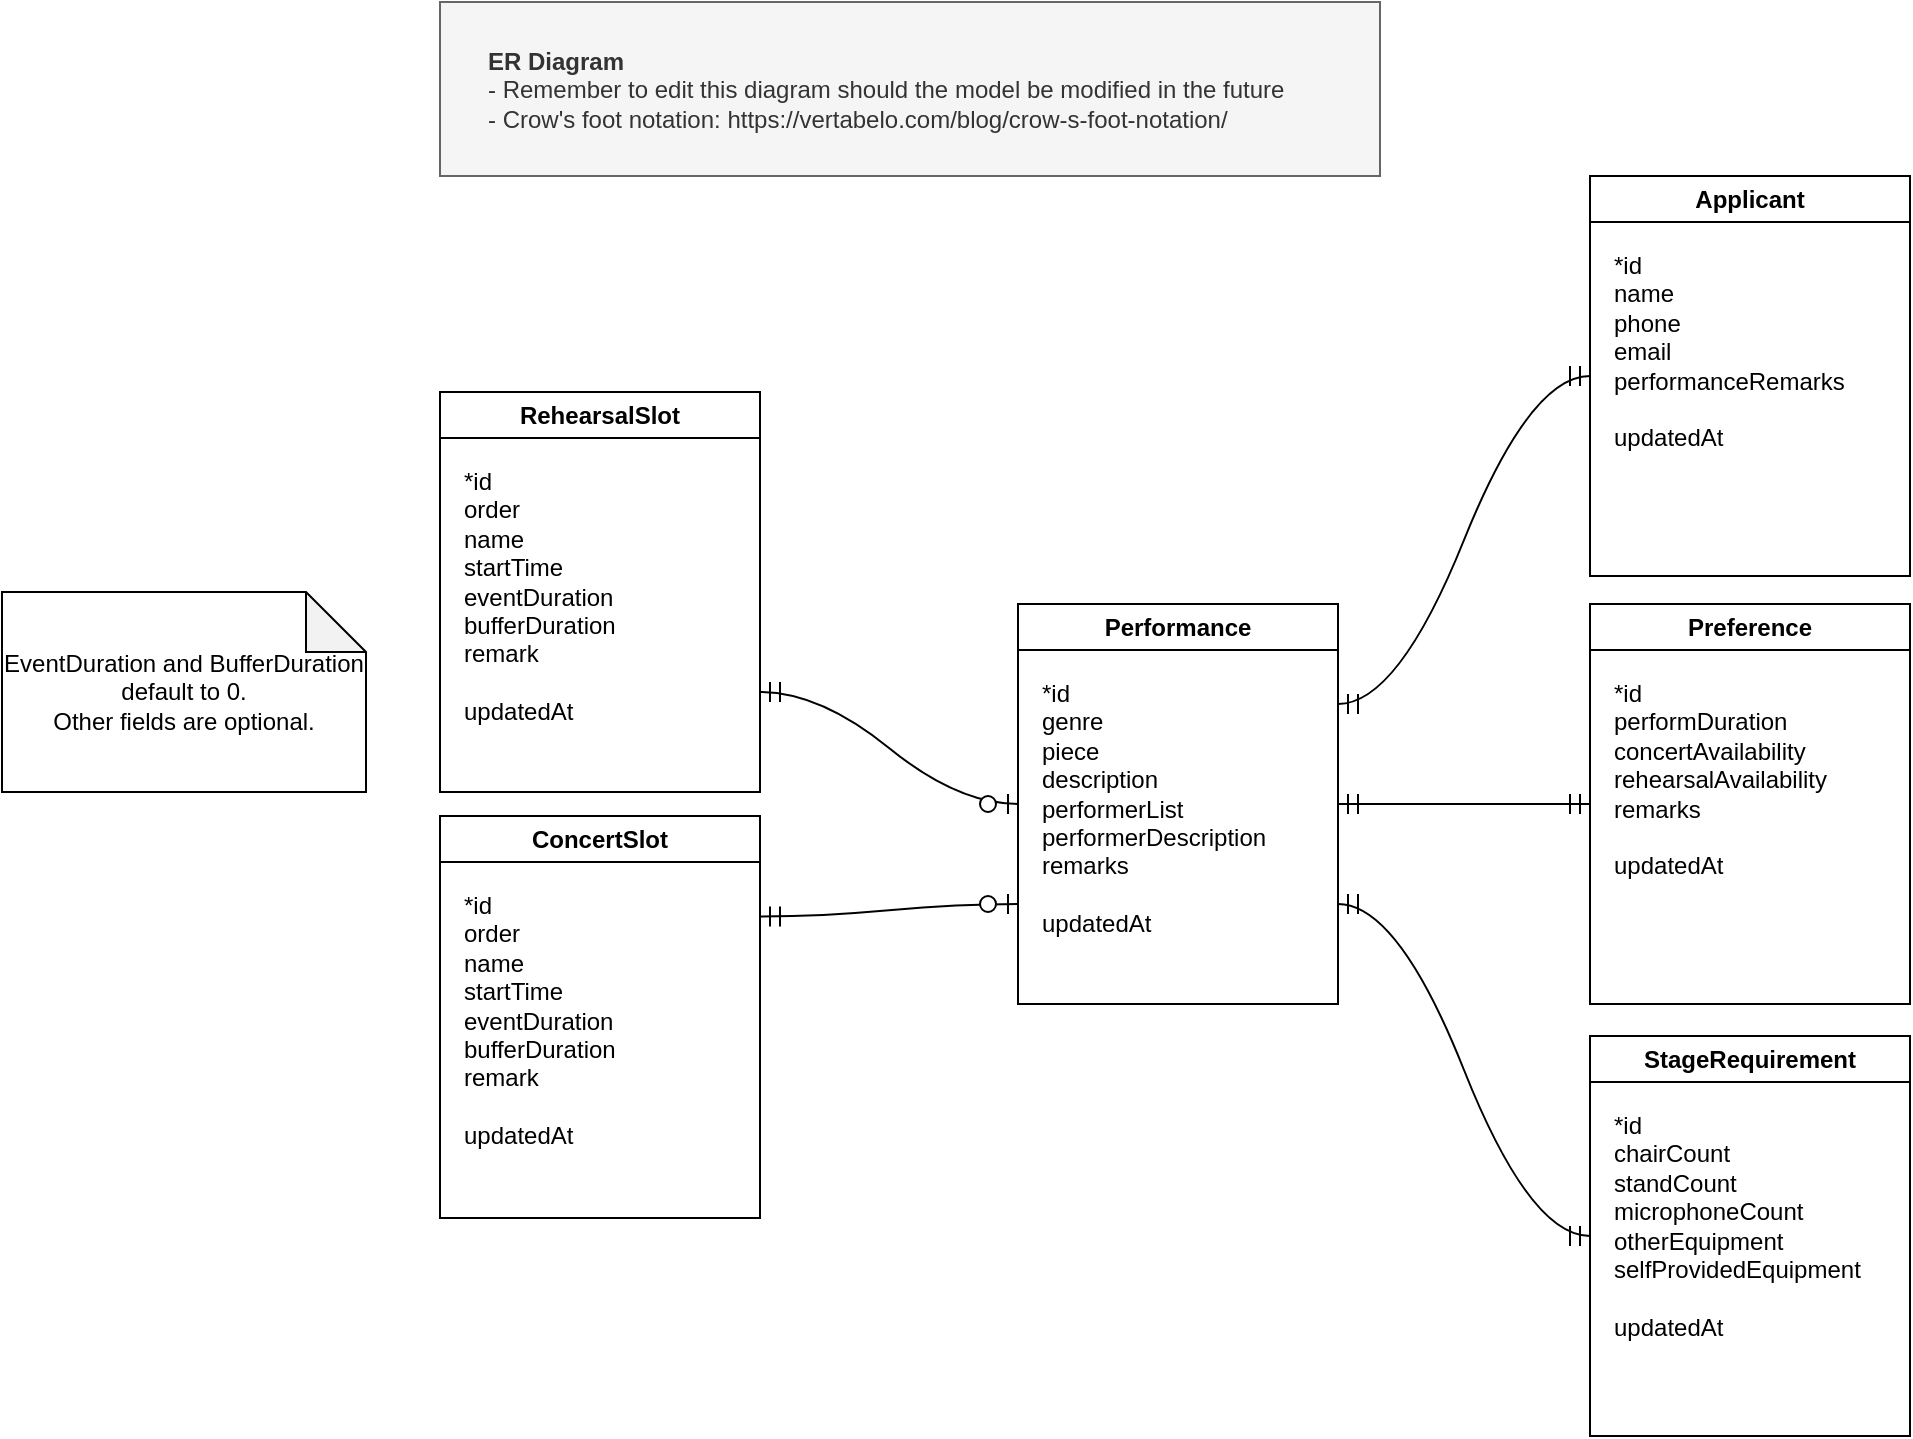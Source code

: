 <mxfile version="24.6.4" type="device" pages="3">
  <diagram name="entity-relation" id="jTwsFQjHSNGOv7V3bHkQ">
    <mxGraphModel dx="2076" dy="1064" grid="0" gridSize="10" guides="1" tooltips="1" connect="1" arrows="1" fold="1" page="0" pageScale="1" pageWidth="850" pageHeight="1100" math="0" shadow="0">
      <root>
        <mxCell id="0" />
        <mxCell id="1" parent="0" />
        <mxCell id="bzevvzoSuc9ApRX-USMG-5" value="Performance" style="swimlane;whiteSpace=wrap;html=1;" parent="1" vertex="1">
          <mxGeometry x="77" y="228" width="160" height="200" as="geometry" />
        </mxCell>
        <mxCell id="bzevvzoSuc9ApRX-USMG-6" value="&lt;div&gt;&lt;span style=&quot;background-color: initial;&quot;&gt;*id&lt;/span&gt;&lt;/div&gt;&lt;div&gt;&lt;span style=&quot;background-color: initial;&quot;&gt;genre&lt;/span&gt;&lt;br&gt;&lt;/div&gt;&lt;div&gt;piece&lt;/div&gt;&lt;div&gt;description&lt;/div&gt;&lt;div&gt;performerList&lt;/div&gt;&lt;div&gt;performerDescription&lt;/div&gt;&lt;div&gt;remarks&lt;/div&gt;&lt;div&gt;&lt;br&gt;&lt;/div&gt;&lt;div&gt;updatedAt&lt;br&gt;&lt;/div&gt;" style="text;html=1;align=left;verticalAlign=top;resizable=0;points=[];autosize=1;strokeColor=none;fillColor=none;fontSize=12;" parent="bzevvzoSuc9ApRX-USMG-5" vertex="1">
          <mxGeometry x="10" y="31" width="130" height="142" as="geometry" />
        </mxCell>
        <mxCell id="bzevvzoSuc9ApRX-USMG-10" value="Applicant" style="swimlane;whiteSpace=wrap;html=1;" parent="1" vertex="1">
          <mxGeometry x="363" y="14" width="160" height="200" as="geometry" />
        </mxCell>
        <mxCell id="bzevvzoSuc9ApRX-USMG-11" value="&lt;div&gt;*id&lt;/div&gt;&lt;div&gt;name&lt;/div&gt;&lt;div&gt;phone&lt;/div&gt;&lt;div&gt;email&lt;/div&gt;&lt;div&gt;performanceRemarks&lt;/div&gt;&lt;div&gt;&lt;br&gt;&lt;/div&gt;&lt;div&gt;updatedAt&lt;/div&gt;" style="text;html=1;align=left;verticalAlign=top;resizable=0;points=[];autosize=1;strokeColor=none;fillColor=none;fontSize=12;" parent="bzevvzoSuc9ApRX-USMG-10" vertex="1">
          <mxGeometry x="10" y="31" width="133" height="113" as="geometry" />
        </mxCell>
        <mxCell id="bzevvzoSuc9ApRX-USMG-14" value="Preference" style="swimlane;whiteSpace=wrap;html=1;" parent="1" vertex="1">
          <mxGeometry x="363" y="228" width="160" height="200" as="geometry" />
        </mxCell>
        <mxCell id="bzevvzoSuc9ApRX-USMG-15" value="&lt;div&gt;*id&lt;/div&gt;&lt;div&gt;performDuration&lt;/div&gt;&lt;div&gt;concertAvailability&lt;/div&gt;&lt;div&gt;rehearsalAvailability&lt;/div&gt;&lt;div&gt;remarks&lt;/div&gt;&lt;div&gt;&lt;br&gt;&lt;/div&gt;&lt;div&gt;updatedAt&lt;br&gt;&lt;/div&gt;" style="text;html=1;align=left;verticalAlign=top;resizable=0;points=[];autosize=1;strokeColor=none;fillColor=none;fontSize=12;" parent="bzevvzoSuc9ApRX-USMG-14" vertex="1">
          <mxGeometry x="10" y="31" width="125" height="113" as="geometry" />
        </mxCell>
        <mxCell id="bzevvzoSuc9ApRX-USMG-16" value="StageRequirement" style="swimlane;whiteSpace=wrap;html=1;" parent="1" vertex="1">
          <mxGeometry x="363" y="444" width="160" height="200" as="geometry" />
        </mxCell>
        <mxCell id="bzevvzoSuc9ApRX-USMG-17" value="&lt;div&gt;*id&lt;/div&gt;&lt;div&gt;chair&lt;span style=&quot;background-color: initial;&quot;&gt;Count&lt;/span&gt;&lt;/div&gt;&lt;div&gt;stand&lt;span style=&quot;background-color: initial;&quot;&gt;Count&lt;/span&gt;&lt;/div&gt;&lt;div&gt;microphoneCount&lt;/div&gt;&lt;div&gt;otherEquipment&lt;/div&gt;&lt;div&gt;selfProvidedEquipment&lt;/div&gt;&lt;div&gt;&lt;br&gt;&lt;/div&gt;&lt;div&gt;updatedAt&lt;br&gt;&lt;/div&gt;" style="text;html=1;align=left;verticalAlign=top;resizable=0;points=[];autosize=1;strokeColor=none;fillColor=none;fontSize=12;" parent="bzevvzoSuc9ApRX-USMG-16" vertex="1">
          <mxGeometry x="10" y="31" width="141" height="127" as="geometry" />
        </mxCell>
        <mxCell id="bzevvzoSuc9ApRX-USMG-22" value="ConcertSlot" style="swimlane;whiteSpace=wrap;html=1;" parent="1" vertex="1">
          <mxGeometry x="-212" y="334" width="160" height="201" as="geometry" />
        </mxCell>
        <mxCell id="bzevvzoSuc9ApRX-USMG-23" value="&lt;div&gt;*id&lt;/div&gt;&lt;div&gt;order&lt;br&gt;&lt;/div&gt;&lt;div&gt;name&lt;br&gt;&lt;/div&gt;&lt;div&gt;startTime&lt;/div&gt;&lt;div&gt;eventDuration&lt;/div&gt;&lt;div&gt;bufferDuration&lt;/div&gt;&lt;div&gt;remark&lt;/div&gt;&lt;div&gt;&lt;br&gt;&lt;/div&gt;&lt;div&gt;&lt;div&gt;updatedAt&lt;/div&gt;&lt;/div&gt;" style="text;html=1;align=left;verticalAlign=top;resizable=0;points=[];autosize=1;strokeColor=none;fillColor=none;fontSize=12;" parent="bzevvzoSuc9ApRX-USMG-22" vertex="1">
          <mxGeometry x="10" y="31" width="94" height="142" as="geometry" />
        </mxCell>
        <mxCell id="bzevvzoSuc9ApRX-USMG-24" value="RehearsalSlot" style="swimlane;whiteSpace=wrap;html=1;" parent="1" vertex="1">
          <mxGeometry x="-212" y="122" width="160" height="200" as="geometry" />
        </mxCell>
        <mxCell id="bzevvzoSuc9ApRX-USMG-25" value="&lt;div&gt;*id&lt;/div&gt;&lt;div&gt;order&lt;br&gt;&lt;/div&gt;&lt;div&gt;name&lt;br&gt;&lt;/div&gt;&lt;div&gt;startTime&lt;/div&gt;&lt;div&gt;eventDuration&lt;/div&gt;&lt;div&gt;bufferDuration&lt;/div&gt;&lt;div&gt;remark&lt;/div&gt;&lt;div&gt;&lt;br&gt;&lt;/div&gt;&lt;div&gt;updatedAt&lt;br&gt;&lt;/div&gt;" style="text;html=1;align=left;verticalAlign=top;resizable=0;points=[];autosize=1;strokeColor=none;fillColor=none;fontSize=12;" parent="bzevvzoSuc9ApRX-USMG-24" vertex="1">
          <mxGeometry x="10" y="31" width="94" height="142" as="geometry" />
        </mxCell>
        <mxCell id="WHdaE3q1WI7U0-ryn0Bs-1" value="&lt;span style=&quot;text-wrap: nowrap;&quot;&gt;&lt;b&gt;ER Diagram&lt;/b&gt;&lt;/span&gt;&lt;div style=&quot;text-wrap: nowrap;&quot;&gt;- Remember to edit this diagram should&amp;nbsp;the model be modified in the future&lt;div&gt;&lt;span style=&quot;background-color: initial;&quot;&gt;-&amp;nbsp;&lt;/span&gt;&lt;span style=&quot;background-color: initial;&quot;&gt;Crow&#39;s foot notation: https://vertabelo.com/blog/crow-s-foot-notation/&lt;/span&gt;&lt;br&gt;&lt;/div&gt;&lt;/div&gt;" style="rounded=0;whiteSpace=wrap;html=1;fillColor=#f5f5f5;fontColor=#333333;strokeColor=#666666;align=left;spacingLeft=0;spacingBottom=0;spacingTop=0;spacing=24;spacingRight=0;" parent="1" vertex="1">
          <mxGeometry x="-212" y="-73" width="470" height="87" as="geometry" />
        </mxCell>
        <mxCell id="WHdaE3q1WI7U0-ryn0Bs-5" value="" style="edgeStyle=entityRelationEdgeStyle;fontSize=12;html=1;endArrow=ERmandOne;startArrow=ERmandOne;rounded=0;startSize=8;endSize=8;curved=1;exitX=1;exitY=0.75;exitDx=0;exitDy=0;" parent="1" source="bzevvzoSuc9ApRX-USMG-5" target="bzevvzoSuc9ApRX-USMG-16" edge="1">
          <mxGeometry width="100" height="100" relative="1" as="geometry">
            <mxPoint x="238" y="385" as="sourcePoint" />
            <mxPoint x="362" y="175" as="targetPoint" />
          </mxGeometry>
        </mxCell>
        <mxCell id="WHdaE3q1WI7U0-ryn0Bs-6" value="" style="edgeStyle=entityRelationEdgeStyle;fontSize=12;html=1;endArrow=ERmandOne;startArrow=ERmandOne;rounded=0;startSize=8;endSize=8;curved=1;" parent="1" source="bzevvzoSuc9ApRX-USMG-5" target="bzevvzoSuc9ApRX-USMG-14" edge="1">
          <mxGeometry width="100" height="100" relative="1" as="geometry">
            <mxPoint x="262" y="275" as="sourcePoint" />
            <mxPoint x="362" y="175" as="targetPoint" />
          </mxGeometry>
        </mxCell>
        <mxCell id="WHdaE3q1WI7U0-ryn0Bs-7" value="" style="edgeStyle=entityRelationEdgeStyle;fontSize=12;html=1;endArrow=ERmandOne;startArrow=ERmandOne;rounded=0;startSize=8;endSize=8;curved=1;exitX=1;exitY=0.25;exitDx=0;exitDy=0;" parent="1" source="bzevvzoSuc9ApRX-USMG-5" target="bzevvzoSuc9ApRX-USMG-10" edge="1">
          <mxGeometry width="100" height="100" relative="1" as="geometry">
            <mxPoint x="262" y="275" as="sourcePoint" />
            <mxPoint x="362" y="175" as="targetPoint" />
          </mxGeometry>
        </mxCell>
        <mxCell id="WHdaE3q1WI7U0-ryn0Bs-13" value="" style="edgeStyle=entityRelationEdgeStyle;fontSize=12;html=1;endArrow=ERzeroToOne;startArrow=ERmandOne;rounded=0;startSize=8;endSize=8;curved=1;entryX=0;entryY=0.5;entryDx=0;entryDy=0;exitX=1;exitY=0.75;exitDx=0;exitDy=0;" parent="1" source="bzevvzoSuc9ApRX-USMG-24" target="bzevvzoSuc9ApRX-USMG-5" edge="1">
          <mxGeometry width="100" height="100" relative="1" as="geometry">
            <mxPoint x="-26" y="267" as="sourcePoint" />
            <mxPoint x="60" y="320" as="targetPoint" />
          </mxGeometry>
        </mxCell>
        <mxCell id="WHdaE3q1WI7U0-ryn0Bs-14" value="" style="edgeStyle=entityRelationEdgeStyle;fontSize=12;html=1;endArrow=ERzeroToOne;startArrow=ERmandOne;rounded=0;startSize=8;endSize=8;curved=1;entryX=0;entryY=0.75;entryDx=0;entryDy=0;exitX=1;exitY=0.25;exitDx=0;exitDy=0;" parent="1" source="bzevvzoSuc9ApRX-USMG-22" target="bzevvzoSuc9ApRX-USMG-5" edge="1">
          <mxGeometry width="100" height="100" relative="1" as="geometry">
            <mxPoint x="7" y="342" as="sourcePoint" />
            <mxPoint x="87" y="338" as="targetPoint" />
          </mxGeometry>
        </mxCell>
        <mxCell id="fOchFG8gb-2TE_KnR1Nx-4" value="&lt;div&gt;EventDuration and BufferDuration default to 0.&lt;/div&gt;&lt;div&gt;Other fields are optional.&lt;/div&gt;" style="shape=note;whiteSpace=wrap;html=1;backgroundOutline=1;darkOpacity=0.05;" parent="1" vertex="1">
          <mxGeometry x="-431" y="222" width="182" height="100" as="geometry" />
        </mxCell>
      </root>
    </mxGraphModel>
  </diagram>
  <diagram id="XbVBtYMFF4jDHdzr81SA" name="usecase">
    <mxGraphModel dx="1690" dy="1479" grid="0" gridSize="10" guides="1" tooltips="1" connect="1" arrows="1" fold="1" page="0" pageScale="1" pageWidth="850" pageHeight="1100" math="0" shadow="0">
      <root>
        <mxCell id="0" />
        <mxCell id="1" parent="0" />
        <mxCell id="eJMcDf04O3gBODqJVGox-1" value="" style="rounded=1;whiteSpace=wrap;html=1;fontFamily=Helvetica;fontSize=12;labelBackgroundColor=default;" parent="1" vertex="1">
          <mxGeometry x="-105" y="-293" width="991" height="136" as="geometry" />
        </mxCell>
        <mxCell id="eJMcDf04O3gBODqJVGox-2" style="edgeStyle=none;curved=1;rounded=0;orthogonalLoop=1;jettySize=auto;html=1;fontSize=12;startSize=8;endSize=8;endArrow=none;endFill=0;" parent="1" source="eJMcDf04O3gBODqJVGox-3" target="eJMcDf04O3gBODqJVGox-10" edge="1">
          <mxGeometry relative="1" as="geometry" />
        </mxCell>
        <mxCell id="99JS4t9zf1MzUjKD7jDg-5" style="edgeStyle=none;curved=1;rounded=0;orthogonalLoop=1;jettySize=auto;html=1;fontSize=12;startSize=8;endSize=8;endArrow=none;endFill=0;" parent="1" source="eJMcDf04O3gBODqJVGox-3" target="99JS4t9zf1MzUjKD7jDg-3" edge="1">
          <mxGeometry relative="1" as="geometry" />
        </mxCell>
        <mxCell id="eJMcDf04O3gBODqJVGox-3" value="Liaison Officer" style="shape=umlActor;verticalLabelPosition=bottom;verticalAlign=top;html=1;outlineConnect=0;" parent="1" vertex="1">
          <mxGeometry x="27" y="-104" width="30" height="60" as="geometry" />
        </mxCell>
        <mxCell id="eJMcDf04O3gBODqJVGox-4" style="edgeStyle=none;shape=connector;curved=1;rounded=0;orthogonalLoop=1;jettySize=auto;html=1;strokeColor=default;align=center;verticalAlign=middle;fontFamily=Helvetica;fontSize=12;fontColor=default;labelBackgroundColor=default;startSize=8;endArrow=none;endFill=0;endSize=8;" parent="1" source="eJMcDf04O3gBODqJVGox-6" target="eJMcDf04O3gBODqJVGox-12" edge="1">
          <mxGeometry relative="1" as="geometry" />
        </mxCell>
        <mxCell id="eJMcDf04O3gBODqJVGox-5" style="edgeStyle=none;shape=connector;curved=1;rounded=0;orthogonalLoop=1;jettySize=auto;html=1;strokeColor=default;align=center;verticalAlign=middle;fontFamily=Helvetica;fontSize=12;fontColor=default;labelBackgroundColor=default;startSize=8;endArrow=none;endFill=0;endSize=8;" parent="1" source="eJMcDf04O3gBODqJVGox-6" target="eJMcDf04O3gBODqJVGox-22" edge="1">
          <mxGeometry relative="1" as="geometry" />
        </mxCell>
        <mxCell id="eJMcDf04O3gBODqJVGox-6" value="&lt;div&gt;Rundown&lt;/div&gt;&lt;div&gt;Scheduler&lt;/div&gt;" style="shape=umlActor;verticalLabelPosition=bottom;verticalAlign=top;html=1;outlineConnect=0;" parent="1" vertex="1">
          <mxGeometry x="276" y="-104" width="30" height="60" as="geometry" />
        </mxCell>
        <mxCell id="eJMcDf04O3gBODqJVGox-7" style="edgeStyle=none;shape=connector;curved=1;rounded=0;orthogonalLoop=1;jettySize=auto;html=1;strokeColor=default;align=center;verticalAlign=middle;fontFamily=Helvetica;fontSize=12;fontColor=default;labelBackgroundColor=default;startSize=8;endArrow=none;endFill=0;endSize=8;" parent="1" source="eJMcDf04O3gBODqJVGox-9" target="eJMcDf04O3gBODqJVGox-13" edge="1">
          <mxGeometry relative="1" as="geometry" />
        </mxCell>
        <mxCell id="eJMcDf04O3gBODqJVGox-8" style="edgeStyle=none;shape=connector;curved=1;rounded=0;orthogonalLoop=1;jettySize=auto;html=1;strokeColor=default;align=center;verticalAlign=middle;fontFamily=Helvetica;fontSize=12;fontColor=default;labelBackgroundColor=default;startSize=8;endArrow=none;endFill=0;endSize=8;" parent="1" source="99JS4t9zf1MzUjKD7jDg-1" target="eJMcDf04O3gBODqJVGox-28" edge="1">
          <mxGeometry relative="1" as="geometry" />
        </mxCell>
        <mxCell id="eJMcDf04O3gBODqJVGox-9" value="Stage&lt;div&gt;Helper&lt;/div&gt;" style="shape=umlActor;verticalLabelPosition=bottom;verticalAlign=top;html=1;outlineConnect=0;" parent="1" vertex="1">
          <mxGeometry x="557" y="-104" width="30" height="60" as="geometry" />
        </mxCell>
        <mxCell id="eJMcDf04O3gBODqJVGox-10" value="Save Performance Data" style="ellipse;whiteSpace=wrap;html=1;" parent="1" vertex="1">
          <mxGeometry x="52" y="-265" width="80" height="80" as="geometry" />
        </mxCell>
        <mxCell id="eJMcDf04O3gBODqJVGox-11" value="" style="edgeStyle=none;shape=connector;curved=1;rounded=0;orthogonalLoop=1;jettySize=auto;html=1;strokeColor=default;align=center;verticalAlign=middle;fontFamily=Helvetica;fontSize=12;fontColor=default;labelBackgroundColor=default;startSize=8;endArrow=none;endFill=0;endSize=8;" parent="1" source="eJMcDf04O3gBODqJVGox-12" target="eJMcDf04O3gBODqJVGox-20" edge="1">
          <mxGeometry relative="1" as="geometry" />
        </mxCell>
        <mxCell id="eJMcDf04O3gBODqJVGox-12" value="Get Rundown Edit Form" style="ellipse;whiteSpace=wrap;html=1;fillColor=#e1d5e7;strokeColor=#9673a6;" parent="1" vertex="1">
          <mxGeometry x="251" y="-265" width="80" height="80" as="geometry" />
        </mxCell>
        <mxCell id="eJMcDf04O3gBODqJVGox-13" value="Get Stage Requirement View" style="ellipse;whiteSpace=wrap;html=1;fillColor=#e1d5e7;strokeColor=#9673a6;" parent="1" vertex="1">
          <mxGeometry x="532" y="-265" width="80" height="80" as="geometry" />
        </mxCell>
        <mxCell id="eJMcDf04O3gBODqJVGox-14" style="edgeStyle=none;shape=connector;curved=1;rounded=0;orthogonalLoop=1;jettySize=auto;html=1;strokeColor=default;align=center;verticalAlign=middle;fontFamily=Helvetica;fontSize=12;fontColor=default;labelBackgroundColor=default;startSize=8;endArrow=none;endFill=0;endSize=8;" parent="1" source="eJMcDf04O3gBODqJVGox-15" target="eJMcDf04O3gBODqJVGox-18" edge="1">
          <mxGeometry relative="1" as="geometry" />
        </mxCell>
        <mxCell id="eJMcDf04O3gBODqJVGox-15" value="&lt;div&gt;Emcee&lt;/div&gt;" style="shape=umlActor;verticalLabelPosition=bottom;verticalAlign=top;html=1;outlineConnect=0;" parent="1" vertex="1">
          <mxGeometry x="761" y="-104" width="30" height="60" as="geometry" />
        </mxCell>
        <mxCell id="eJMcDf04O3gBODqJVGox-16" style="edgeStyle=none;shape=connector;curved=1;rounded=0;orthogonalLoop=1;jettySize=auto;html=1;strokeColor=default;align=center;verticalAlign=middle;fontFamily=Helvetica;fontSize=12;fontColor=default;labelBackgroundColor=default;startSize=8;endArrow=none;endFill=0;endSize=8;" parent="1" source="eJMcDf04O3gBODqJVGox-18" target="eJMcDf04O3gBODqJVGox-19" edge="1">
          <mxGeometry relative="1" as="geometry" />
        </mxCell>
        <mxCell id="eJMcDf04O3gBODqJVGox-17" style="edgeStyle=none;shape=connector;curved=1;rounded=0;orthogonalLoop=1;jettySize=auto;html=1;strokeColor=default;align=center;verticalAlign=middle;fontFamily=Helvetica;fontSize=12;fontColor=default;labelBackgroundColor=default;startSize=8;endArrow=none;endFill=0;endSize=8;" parent="1" source="eJMcDf04O3gBODqJVGox-18" target="eJMcDf04O3gBODqJVGox-20" edge="1">
          <mxGeometry relative="1" as="geometry" />
        </mxCell>
        <mxCell id="eJMcDf04O3gBODqJVGox-18" value="Get Performance Detail View" style="ellipse;whiteSpace=wrap;html=1;fillColor=#e1d5e7;strokeColor=#9673a6;" parent="1" vertex="1">
          <mxGeometry x="736" y="-265" width="80" height="80" as="geometry" />
        </mxCell>
        <mxCell id="eJMcDf04O3gBODqJVGox-19" value="Perform&lt;div&gt;Data&lt;/div&gt;" style="shape=cylinder3;whiteSpace=wrap;html=1;boundedLbl=1;backgroundOutline=1;size=15;fontFamily=Helvetica;fontSize=12;fontColor=default;labelBackgroundColor=default;" parent="1" vertex="1">
          <mxGeometry x="280.5" y="-449" width="60" height="80" as="geometry" />
        </mxCell>
        <mxCell id="eJMcDf04O3gBODqJVGox-20" value="Rundown&lt;div&gt;Data&lt;/div&gt;" style="shape=cylinder3;whiteSpace=wrap;html=1;boundedLbl=1;backgroundOutline=1;size=15;fontFamily=Helvetica;fontSize=12;fontColor=default;labelBackgroundColor=default;" parent="1" vertex="1">
          <mxGeometry x="440.5" y="-449" width="60" height="80" as="geometry" />
        </mxCell>
        <mxCell id="eJMcDf04O3gBODqJVGox-21" value="write" style="edgeStyle=none;shape=connector;curved=1;rounded=0;orthogonalLoop=1;jettySize=auto;html=1;strokeColor=default;align=center;verticalAlign=middle;fontFamily=Helvetica;fontSize=12;fontColor=default;labelBackgroundColor=default;startSize=8;endArrow=classic;endFill=1;endSize=8;" parent="1" source="eJMcDf04O3gBODqJVGox-10" target="eJMcDf04O3gBODqJVGox-19" edge="1">
          <mxGeometry relative="1" as="geometry" />
        </mxCell>
        <mxCell id="eJMcDf04O3gBODqJVGox-22" value="Get Preference View" style="ellipse;whiteSpace=wrap;html=1;fillColor=#e1d5e7;strokeColor=#9673a6;" parent="1" vertex="1">
          <mxGeometry x="161" y="-265" width="80" height="80" as="geometry" />
        </mxCell>
        <mxCell id="eJMcDf04O3gBODqJVGox-23" value="" style="edgeStyle=none;shape=connector;curved=1;rounded=0;orthogonalLoop=1;jettySize=auto;html=1;strokeColor=default;align=center;verticalAlign=middle;fontFamily=Helvetica;fontSize=12;fontColor=default;labelBackgroundColor=default;startSize=8;endArrow=none;endFill=0;endSize=8;" parent="1" source="eJMcDf04O3gBODqJVGox-22" target="eJMcDf04O3gBODqJVGox-19" edge="1">
          <mxGeometry relative="1" as="geometry" />
        </mxCell>
        <mxCell id="eJMcDf04O3gBODqJVGox-24" style="edgeStyle=none;shape=connector;curved=1;rounded=0;orthogonalLoop=1;jettySize=auto;html=1;strokeColor=default;align=center;verticalAlign=middle;fontFamily=Helvetica;fontSize=12;fontColor=default;labelBackgroundColor=default;startSize=8;endArrow=none;endFill=0;endSize=8;" parent="1" source="eJMcDf04O3gBODqJVGox-13" target="eJMcDf04O3gBODqJVGox-19" edge="1">
          <mxGeometry relative="1" as="geometry" />
        </mxCell>
        <mxCell id="eJMcDf04O3gBODqJVGox-25" style="edgeStyle=none;shape=connector;curved=1;rounded=0;orthogonalLoop=1;jettySize=auto;html=1;strokeColor=default;align=center;verticalAlign=middle;fontFamily=Helvetica;fontSize=12;fontColor=default;labelBackgroundColor=default;startSize=8;endArrow=none;endFill=0;endSize=8;" parent="1" source="eJMcDf04O3gBODqJVGox-13" target="eJMcDf04O3gBODqJVGox-20" edge="1">
          <mxGeometry relative="1" as="geometry" />
        </mxCell>
        <mxCell id="eJMcDf04O3gBODqJVGox-26" style="edgeStyle=none;shape=connector;curved=1;rounded=0;orthogonalLoop=1;jettySize=auto;html=1;strokeColor=default;align=center;verticalAlign=middle;fontFamily=Helvetica;fontSize=12;fontColor=default;labelBackgroundColor=default;startSize=8;endArrow=none;endFill=0;endSize=8;" parent="1" source="eJMcDf04O3gBODqJVGox-28" target="eJMcDf04O3gBODqJVGox-20" edge="1">
          <mxGeometry relative="1" as="geometry" />
        </mxCell>
        <mxCell id="eJMcDf04O3gBODqJVGox-27" style="edgeStyle=none;shape=connector;curved=1;rounded=0;orthogonalLoop=1;jettySize=auto;html=1;strokeColor=default;align=center;verticalAlign=middle;fontFamily=Helvetica;fontSize=12;fontColor=default;labelBackgroundColor=default;startSize=8;endArrow=none;endFill=0;endSize=8;" parent="1" source="eJMcDf04O3gBODqJVGox-28" target="eJMcDf04O3gBODqJVGox-19" edge="1">
          <mxGeometry relative="1" as="geometry" />
        </mxCell>
        <mxCell id="eJMcDf04O3gBODqJVGox-28" value="Get Applicant Detail View" style="ellipse;whiteSpace=wrap;html=1;fillColor=#e1d5e7;strokeColor=#9673a6;" parent="1" vertex="1">
          <mxGeometry x="635" y="-265" width="80" height="80" as="geometry" />
        </mxCell>
        <mxCell id="99JS4t9zf1MzUjKD7jDg-1" value="General&lt;div&gt;Helper&lt;/div&gt;" style="shape=umlActor;verticalLabelPosition=bottom;verticalAlign=top;html=1;outlineConnect=0;" parent="1" vertex="1">
          <mxGeometry x="660" y="-104" width="30" height="60" as="geometry" />
        </mxCell>
        <mxCell id="99JS4t9zf1MzUjKD7jDg-4" style="edgeStyle=none;curved=1;rounded=0;orthogonalLoop=1;jettySize=auto;html=1;fontSize=12;startSize=8;endSize=8;endArrow=none;endFill=0;" parent="1" source="99JS4t9zf1MzUjKD7jDg-3" target="eJMcDf04O3gBODqJVGox-19" edge="1">
          <mxGeometry relative="1" as="geometry" />
        </mxCell>
        <mxCell id="99JS4t9zf1MzUjKD7jDg-3" value="Get Performance Edit Form" style="ellipse;whiteSpace=wrap;html=1;fillColor=#e1d5e7;strokeColor=#9673a6;" parent="1" vertex="1">
          <mxGeometry x="-41" y="-265" width="80" height="80" as="geometry" />
        </mxCell>
        <mxCell id="99JS4t9zf1MzUjKD7jDg-7" value="Save&amp;nbsp; Rundown" style="ellipse;whiteSpace=wrap;html=1;" parent="1" vertex="1">
          <mxGeometry x="341" y="-265" width="80" height="80" as="geometry" />
        </mxCell>
        <mxCell id="99JS4t9zf1MzUjKD7jDg-8" style="edgeStyle=none;shape=connector;curved=1;rounded=0;orthogonalLoop=1;jettySize=auto;html=1;strokeColor=default;align=center;verticalAlign=middle;fontFamily=Helvetica;fontSize=12;fontColor=default;labelBackgroundColor=default;startSize=8;endArrow=none;endFill=0;endSize=8;" parent="1" source="eJMcDf04O3gBODqJVGox-6" target="99JS4t9zf1MzUjKD7jDg-7" edge="1">
          <mxGeometry relative="1" as="geometry">
            <mxPoint x="259" y="-95" as="sourcePoint" />
            <mxPoint x="288" y="-177" as="targetPoint" />
          </mxGeometry>
        </mxCell>
        <mxCell id="99JS4t9zf1MzUjKD7jDg-9" value="write" style="edgeStyle=none;shape=connector;curved=1;rounded=0;orthogonalLoop=1;jettySize=auto;html=1;strokeColor=default;align=center;verticalAlign=middle;fontFamily=Helvetica;fontSize=12;fontColor=default;labelBackgroundColor=default;startSize=8;endArrow=classic;endFill=1;endSize=8;" parent="1" source="99JS4t9zf1MzUjKD7jDg-7" target="eJMcDf04O3gBODqJVGox-20" edge="1">
          <mxGeometry relative="1" as="geometry">
            <mxPoint x="457.917" y="-266.969" as="sourcePoint" />
            <mxPoint x="442.5" y="-362" as="targetPoint" />
          </mxGeometry>
        </mxCell>
        <mxCell id="RmTyqbwsvNh_RPQrvcXQ-1" style="edgeStyle=none;shape=connector;curved=1;rounded=0;orthogonalLoop=1;jettySize=auto;html=1;strokeColor=default;align=center;verticalAlign=middle;fontFamily=Helvetica;fontSize=12;fontColor=default;labelBackgroundColor=default;startSize=8;endArrow=none;endFill=0;endSize=8;" parent="1" source="99JS4t9zf1MzUjKD7jDg-1" target="eJMcDf04O3gBODqJVGox-18" edge="1">
          <mxGeometry relative="1" as="geometry">
            <mxPoint x="685" y="-94" as="sourcePoint" />
            <mxPoint x="685" y="-175" as="targetPoint" />
          </mxGeometry>
        </mxCell>
        <mxCell id="RmTyqbwsvNh_RPQrvcXQ-2" style="edgeStyle=none;shape=connector;curved=1;rounded=0;orthogonalLoop=1;jettySize=auto;html=1;strokeColor=default;align=center;verticalAlign=middle;fontFamily=Helvetica;fontSize=12;fontColor=default;labelBackgroundColor=default;startSize=8;endArrow=none;endFill=0;endSize=8;" parent="1" source="99JS4t9zf1MzUjKD7jDg-1" target="eJMcDf04O3gBODqJVGox-13" edge="1">
          <mxGeometry relative="1" as="geometry">
            <mxPoint x="685" y="-94" as="sourcePoint" />
            <mxPoint x="685" y="-175" as="targetPoint" />
          </mxGeometry>
        </mxCell>
      </root>
    </mxGraphModel>
  </diagram>
  <diagram id="6m-s4k963OhyA-7QZEOv" name="class">
    <mxGraphModel dx="1690" dy="679" grid="0" gridSize="10" guides="1" tooltips="1" connect="1" arrows="1" fold="1" page="0" pageScale="1" pageWidth="850" pageHeight="1100" math="0" shadow="0">
      <root>
        <mxCell id="0" />
        <mxCell id="1" parent="0" />
        <mxCell id="DTqDmCVSHwlwaBRv9r3d-1" style="edgeStyle=none;curved=1;rounded=0;orthogonalLoop=1;jettySize=auto;html=1;fontSize=12;startSize=8;endSize=8;endArrow=diamondThin;endFill=0;" edge="1" parent="1" source="DTqDmCVSHwlwaBRv9r3d-2" target="DTqDmCVSHwlwaBRv9r3d-4">
          <mxGeometry relative="1" as="geometry" />
        </mxCell>
        <mxCell id="DTqDmCVSHwlwaBRv9r3d-2" value="DataColumn" style="swimlane;whiteSpace=wrap;html=1;" vertex="1" parent="1">
          <mxGeometry x="-105" y="57" width="160" height="200" as="geometry" />
        </mxCell>
        <mxCell id="DTqDmCVSHwlwaBRv9r3d-3" value="&lt;div&gt;&lt;span style=&quot;background-color: initial;&quot;&gt;+ getKey()&lt;/span&gt;&lt;br&gt;&lt;/div&gt;&lt;div&gt;&lt;span style=&quot;background-color: initial;&quot;&gt;+&amp;nbsp;&lt;/span&gt;&lt;span style=&quot;background-color: initial;&quot;&gt;&lt;i&gt;getDefault&lt;/i&gt;()&lt;/span&gt;&lt;/div&gt;&lt;div&gt;&lt;span style=&quot;background-color: initial;&quot;&gt;+ getValue()&lt;/span&gt;&lt;/div&gt;&lt;div&gt;&lt;span style=&quot;background-color: initial;&quot;&gt;+&amp;nbsp;&lt;/span&gt;extractItem()&lt;/div&gt;&lt;div&gt;&lt;span style=&quot;background-color: initial;&quot;&gt;-&amp;nbsp;&lt;/span&gt;threeWayCheck()&lt;/div&gt;" style="text;html=1;align=left;verticalAlign=top;resizable=0;points=[];autosize=1;strokeColor=none;fillColor=none;fontSize=12;" vertex="1" parent="DTqDmCVSHwlwaBRv9r3d-2">
          <mxGeometry x="10" y="31" width="118" height="84" as="geometry" />
        </mxCell>
        <mxCell id="DTqDmCVSHwlwaBRv9r3d-4" value="HotTableColumn" style="swimlane;whiteSpace=wrap;html=1;startSize=23;" vertex="1" parent="1">
          <mxGeometry x="185" y="57" width="160" height="200" as="geometry" />
        </mxCell>
        <mxCell id="DTqDmCVSHwlwaBRv9r3d-5" value="&lt;div&gt;&lt;span style=&quot;background-color: initial;&quot;&gt;- width&lt;/span&gt;&lt;/div&gt;&lt;div&gt;&lt;span style=&quot;background-color: initial;&quot;&gt;- readonly&lt;/span&gt;&lt;/div&gt;&lt;div&gt;&lt;span style=&quot;background-color: initial;&quot;&gt;+ getKey()&lt;/span&gt;&lt;br&gt;&lt;/div&gt;&lt;div&gt;+&amp;nbsp;getColumnSetting()&lt;/div&gt;" style="text;html=1;align=left;verticalAlign=top;resizable=0;points=[];autosize=1;strokeColor=none;fillColor=none;fontSize=12;" vertex="1" parent="DTqDmCVSHwlwaBRv9r3d-4">
          <mxGeometry x="10" y="31" width="132" height="70" as="geometry" />
        </mxCell>
      </root>
    </mxGraphModel>
  </diagram>
</mxfile>
